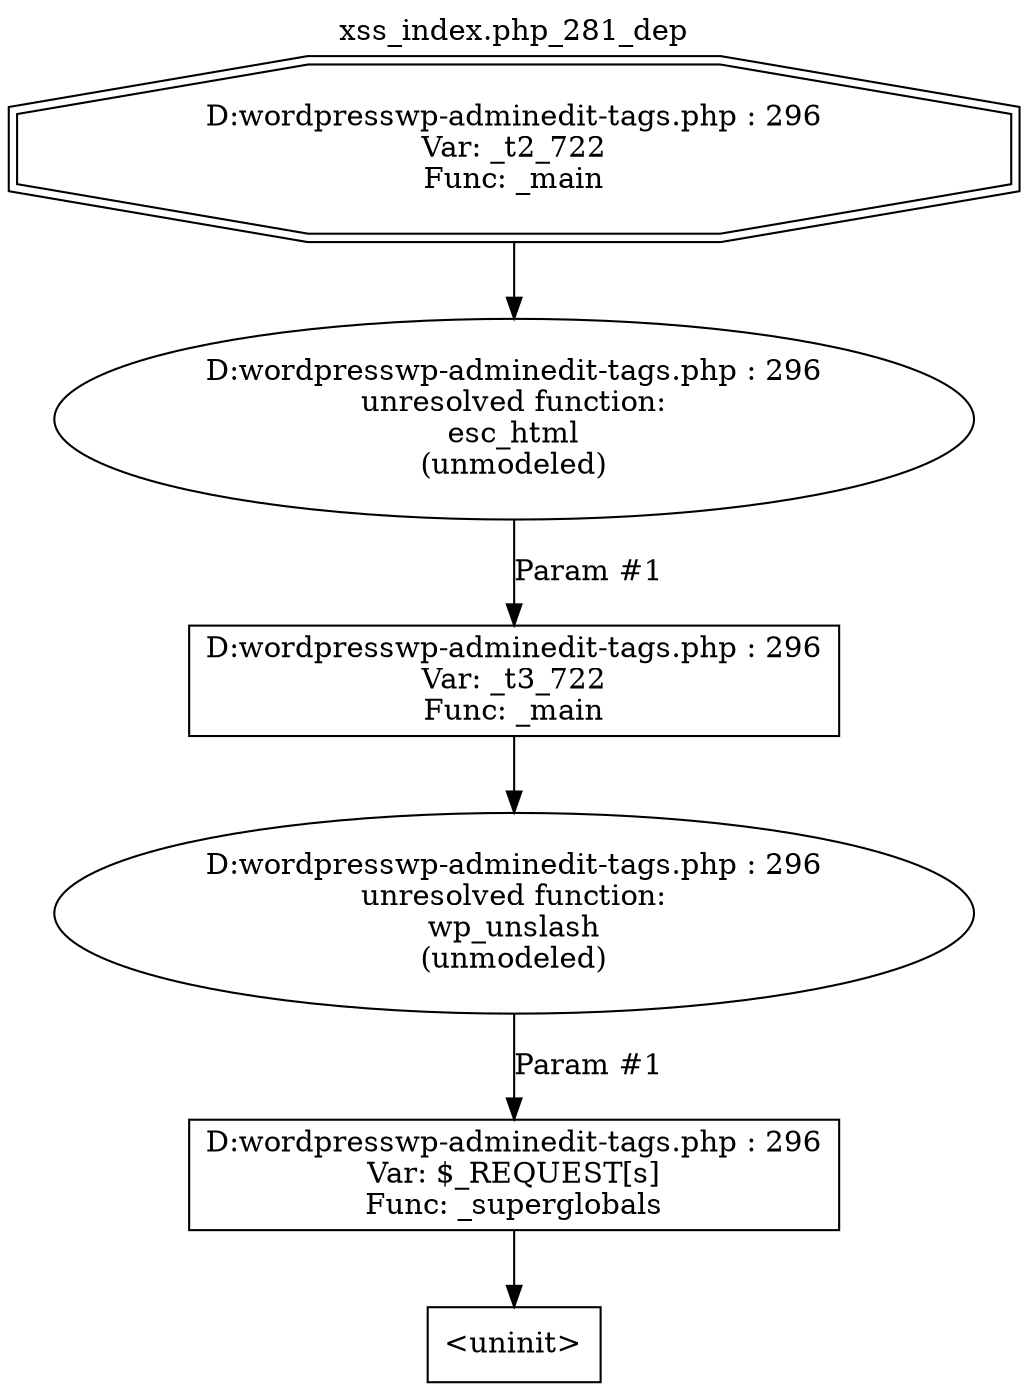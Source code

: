 digraph cfg {
  label="xss_index.php_281_dep";
  labelloc=t;
  n1 [shape=doubleoctagon, label="D:\wordpress\wp-admin\edit-tags.php : 296\nVar: _t2_722\nFunc: _main\n"];
  n2 [shape=ellipse, label="D:\wordpress\wp-admin\edit-tags.php : 296\nunresolved function:\nesc_html\n(unmodeled)\n"];
  n3 [shape=box, label="D:\wordpress\wp-admin\edit-tags.php : 296\nVar: _t3_722\nFunc: _main\n"];
  n4 [shape=ellipse, label="D:\wordpress\wp-admin\edit-tags.php : 296\nunresolved function:\nwp_unslash\n(unmodeled)\n"];
  n5 [shape=box, label="D:\wordpress\wp-admin\edit-tags.php : 296\nVar: $_REQUEST[s]\nFunc: _superglobals\n"];
  n6 [shape=box, label="<uninit>"];
  n1 -> n2;
  n3 -> n4;
  n5 -> n6;
  n4 -> n5[label="Param #1"];
  n2 -> n3[label="Param #1"];
}
